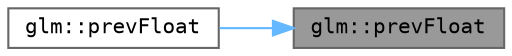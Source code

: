 digraph "glm::prevFloat"
{
 // LATEX_PDF_SIZE
  bgcolor="transparent";
  edge [fontname=Terminal,fontsize=10,labelfontname=Helvetica,labelfontsize=10];
  node [fontname=Terminal,fontsize=10,shape=box,height=0.2,width=0.4];
  rankdir="RL";
  Node1 [label="glm::prevFloat",height=0.2,width=0.4,color="gray40", fillcolor="grey60", style="filled", fontcolor="black",tooltip=" "];
  Node1 -> Node2 [dir="back",color="steelblue1",style="solid"];
  Node2 [label="glm::prevFloat",height=0.2,width=0.4,color="grey40", fillcolor="white", style="filled",URL="$namespaceglm.html#a63d56e3d25467f3350baa7eaef7d26c1",tooltip=" "];
}
